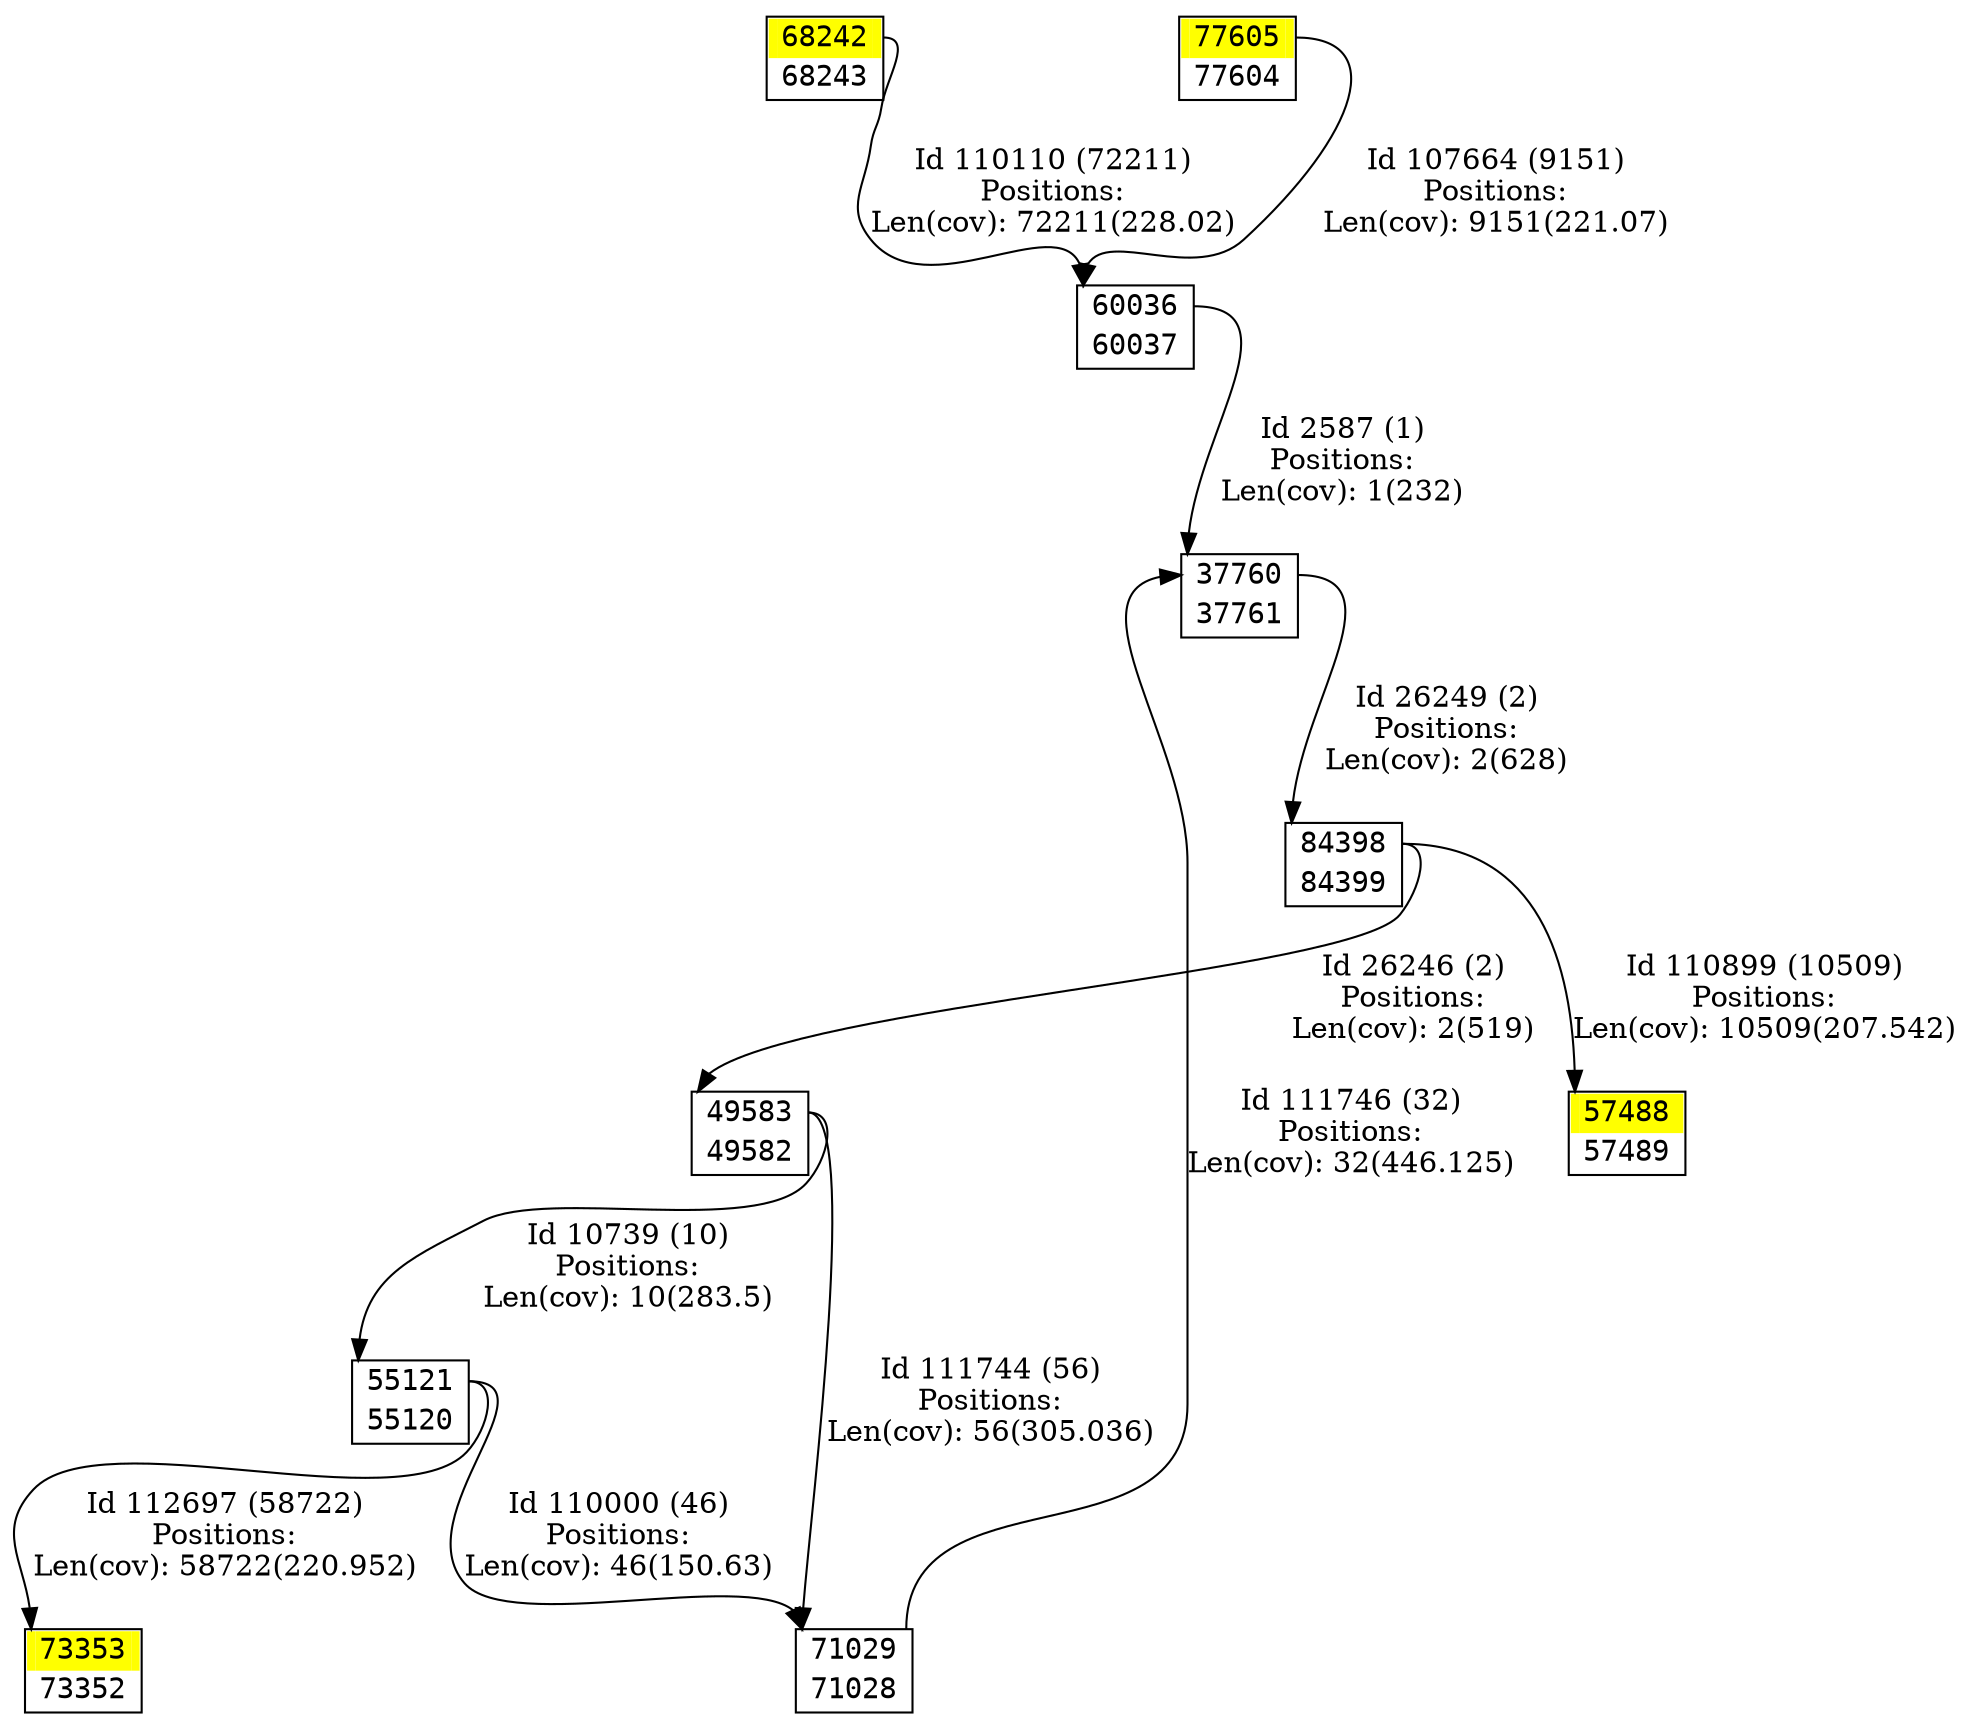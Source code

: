 digraph graph_picture {
node[fontname=<Courier> ,penwidth=<1.8> ,shape=<plaintext> ]
vertex_37760_37761[label=<<TABLE BORDER="1" CELLSPACING="0" >
<TR><TD BORDER="0" PORT = "port_37760_in" color="white" bgcolor="white" ></TD><TD BORDER="0" color="white" bgcolor="white" >37760</TD><TD BORDER="0" PORT = "port_37760_out" color="white" bgcolor="white" ></TD></TR>
<TR><TD BORDER="0" PORT = "port_37761_out" color="white" bgcolor="white" ></TD><TD BORDER="0" color="white" bgcolor="white" >37761</TD><TD BORDER="0" PORT = "port_37761_in" color="white" bgcolor="white" ></TD></TR>
</TABLE>> ,color=<black> ,URL=</vertex/37760.svg> ]
vertex_49582_49583[label=<<TABLE BORDER="1" CELLSPACING="0" >
<TR><TD BORDER="0" PORT = "port_49583_in" color="white" bgcolor="white" ></TD><TD BORDER="0" color="white" bgcolor="white" >49583</TD><TD BORDER="0" PORT = "port_49583_out" color="white" bgcolor="white" ></TD></TR>
<TR><TD BORDER="0" PORT = "port_49582_out" color="white" bgcolor="white" ></TD><TD BORDER="0" color="white" bgcolor="white" >49582</TD><TD BORDER="0" PORT = "port_49582_in" color="white" bgcolor="white" ></TD></TR>
</TABLE>> ,color=<black> ,URL=</vertex/49583.svg> ]
vertex_55120_55121[label=<<TABLE BORDER="1" CELLSPACING="0" >
<TR><TD BORDER="0" PORT = "port_55121_in" color="white" bgcolor="white" ></TD><TD BORDER="0" color="white" bgcolor="white" >55121</TD><TD BORDER="0" PORT = "port_55121_out" color="white" bgcolor="white" ></TD></TR>
<TR><TD BORDER="0" PORT = "port_55120_out" color="white" bgcolor="white" ></TD><TD BORDER="0" color="white" bgcolor="white" >55120</TD><TD BORDER="0" PORT = "port_55120_in" color="white" bgcolor="white" ></TD></TR>
</TABLE>> ,color=<black> ,URL=</vertex/55121.svg> ]
vertex_57488_57489[label=<<TABLE BORDER="1" CELLSPACING="0" >
<TR><TD BORDER="0" PORT = "port_57488_in" color="yellow" bgcolor="yellow" ></TD><TD BORDER="0" color="yellow" bgcolor="yellow" >57488</TD><TD BORDER="0" PORT = "port_57488_out" color="yellow" bgcolor="yellow" ></TD></TR>
<TR><TD BORDER="0" PORT = "port_57489_out" color="white" bgcolor="white" ></TD><TD BORDER="0" color="white" bgcolor="white" >57489</TD><TD BORDER="0" PORT = "port_57489_in" color="white" bgcolor="white" ></TD></TR>
</TABLE>> ,color=<black> ,URL=</vertex/57488.svg> ]
vertex_60036_60037[label=<<TABLE BORDER="1" CELLSPACING="0" >
<TR><TD BORDER="0" PORT = "port_60036_in" color="white" bgcolor="white" ></TD><TD BORDER="0" color="white" bgcolor="white" >60036</TD><TD BORDER="0" PORT = "port_60036_out" color="white" bgcolor="white" ></TD></TR>
<TR><TD BORDER="0" PORT = "port_60037_out" color="white" bgcolor="white" ></TD><TD BORDER="0" color="white" bgcolor="white" >60037</TD><TD BORDER="0" PORT = "port_60037_in" color="white" bgcolor="white" ></TD></TR>
</TABLE>> ,color=<black> ,URL=</vertex/60036.svg> ]
vertex_68242_68243[label=<<TABLE BORDER="1" CELLSPACING="0" >
<TR><TD BORDER="0" PORT = "port_68242_in" color="yellow" bgcolor="yellow" ></TD><TD BORDER="0" color="yellow" bgcolor="yellow" >68242</TD><TD BORDER="0" PORT = "port_68242_out" color="yellow" bgcolor="yellow" ></TD></TR>
<TR><TD BORDER="0" PORT = "port_68243_out" color="white" bgcolor="white" ></TD><TD BORDER="0" color="white" bgcolor="white" >68243</TD><TD BORDER="0" PORT = "port_68243_in" color="white" bgcolor="white" ></TD></TR>
</TABLE>> ,color=<black> ,URL=</vertex/68242.svg> ]
vertex_71028_71029[label=<<TABLE BORDER="1" CELLSPACING="0" >
<TR><TD BORDER="0" PORT = "port_71029_in" color="white" bgcolor="white" ></TD><TD BORDER="0" color="white" bgcolor="white" >71029</TD><TD BORDER="0" PORT = "port_71029_out" color="white" bgcolor="white" ></TD></TR>
<TR><TD BORDER="0" PORT = "port_71028_out" color="white" bgcolor="white" ></TD><TD BORDER="0" color="white" bgcolor="white" >71028</TD><TD BORDER="0" PORT = "port_71028_in" color="white" bgcolor="white" ></TD></TR>
</TABLE>> ,color=<black> ,URL=</vertex/71029.svg> ]
vertex_73352_73353[label=<<TABLE BORDER="1" CELLSPACING="0" >
<TR><TD BORDER="0" PORT = "port_73353_in" color="yellow" bgcolor="yellow" ></TD><TD BORDER="0" color="yellow" bgcolor="yellow" >73353</TD><TD BORDER="0" PORT = "port_73353_out" color="yellow" bgcolor="yellow" ></TD></TR>
<TR><TD BORDER="0" PORT = "port_73352_out" color="white" bgcolor="white" ></TD><TD BORDER="0" color="white" bgcolor="white" >73352</TD><TD BORDER="0" PORT = "port_73352_in" color="white" bgcolor="white" ></TD></TR>
</TABLE>> ,color=<black> ,URL=</vertex/73353.svg> ]
vertex_77604_77605[label=<<TABLE BORDER="1" CELLSPACING="0" >
<TR><TD BORDER="0" PORT = "port_77605_in" color="yellow" bgcolor="yellow" ></TD><TD BORDER="0" color="yellow" bgcolor="yellow" >77605</TD><TD BORDER="0" PORT = "port_77605_out" color="yellow" bgcolor="yellow" ></TD></TR>
<TR><TD BORDER="0" PORT = "port_77604_out" color="white" bgcolor="white" ></TD><TD BORDER="0" color="white" bgcolor="white" >77604</TD><TD BORDER="0" PORT = "port_77604_in" color="white" bgcolor="white" ></TD></TR>
</TABLE>> ,color=<black> ,URL=</vertex/77605.svg> ]
vertex_84398_84399[label=<<TABLE BORDER="1" CELLSPACING="0" >
<TR><TD BORDER="0" PORT = "port_84398_in" color="white" bgcolor="white" ></TD><TD BORDER="0" color="white" bgcolor="white" >84398</TD><TD BORDER="0" PORT = "port_84398_out" color="white" bgcolor="white" ></TD></TR>
<TR><TD BORDER="0" PORT = "port_84399_out" color="white" bgcolor="white" ></TD><TD BORDER="0" color="white" bgcolor="white" >84399</TD><TD BORDER="0" PORT = "port_84399_in" color="white" bgcolor="white" ></TD></TR>
</TABLE>> ,color=<black> ,URL=</vertex/84398.svg> ]
vertex_60036_60037:port_60036_out->vertex_37760_37761:port_37760_in[label="Id 2587 (1)\nPositions:\nLen(cov): 1(232)" ,color=<black> ]
vertex_49582_49583:port_49583_out->vertex_55120_55121:port_55121_in[label="Id 10739 (10)\nPositions:\nLen(cov): 10(283.5)" ,color=<black> ]
vertex_84398_84399:port_84398_out->vertex_49582_49583:port_49583_in[label="Id 26246 (2)\nPositions:\nLen(cov): 2(519)" ,color=<black> ]
vertex_37760_37761:port_37760_out->vertex_84398_84399:port_84398_in[label="Id 26249 (2)\nPositions:\nLen(cov): 2(628)" ,color=<black> ]
vertex_77604_77605:port_77605_out->vertex_60036_60037:port_60036_in[label="Id 107664 (9151)\nPositions:\nLen(cov): 9151(221.07)" ,color=<black> ]
vertex_55120_55121:port_55121_out->vertex_71028_71029:port_71029_in[label="Id 110000 (46)\nPositions:\nLen(cov): 46(150.63)" ,color=<black> ]
vertex_68242_68243:port_68242_out->vertex_60036_60037:port_60036_in[label="Id 110110 (72211)\nPositions:\nLen(cov): 72211(228.02)" ,color=<black> ]
vertex_84398_84399:port_84398_out->vertex_57488_57489:port_57488_in[label="Id 110899 (10509)\nPositions:\nLen(cov): 10509(207.542)" ,color=<black> ]
vertex_49582_49583:port_49583_out->vertex_71028_71029:port_71029_in[label="Id 111744 (56)\nPositions:\nLen(cov): 56(305.036)" ,color=<black> ]
vertex_71028_71029:port_71029_out->vertex_37760_37761:port_37760_in[label="Id 111746 (32)\nPositions:\nLen(cov): 32(446.125)" ,color=<black> ]
vertex_55120_55121:port_55121_out->vertex_73352_73353:port_73353_in[label="Id 112697 (58722)\nPositions:\nLen(cov): 58722(220.952)" ,color=<black> ]
}
